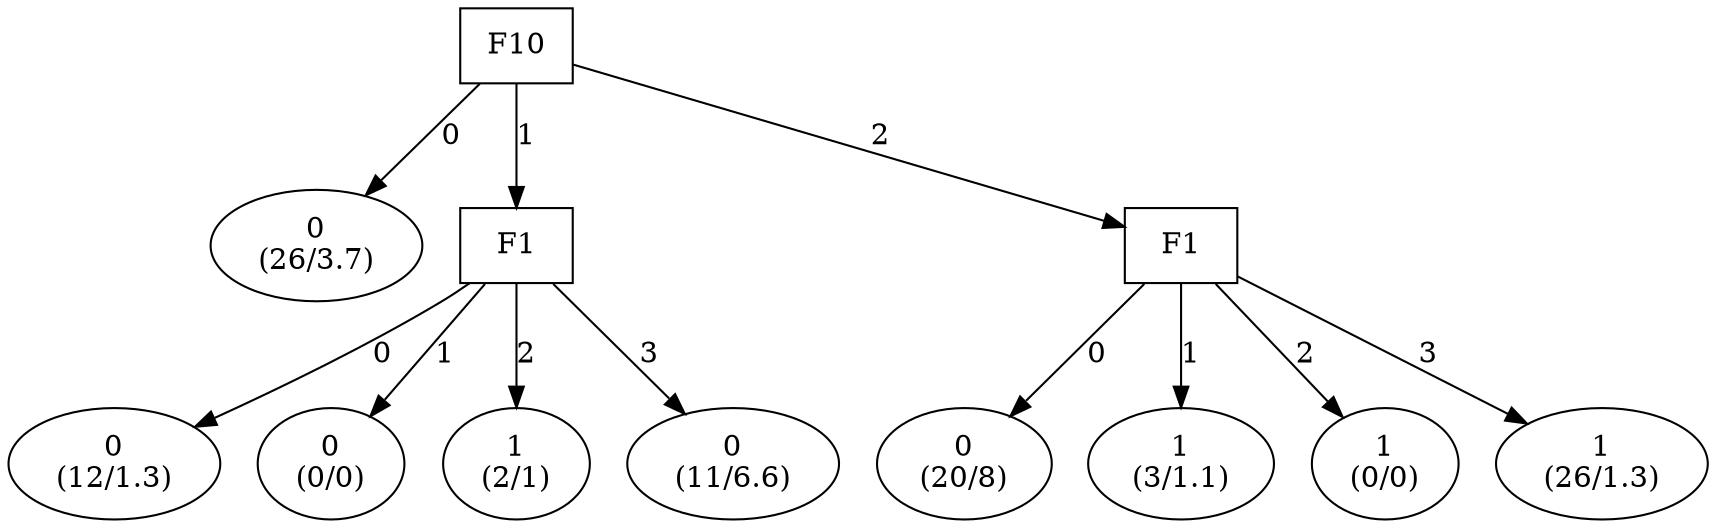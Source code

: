 digraph YaDT {
n0 [ shape=box, label="F10\n"]
n0 -> n1 [label="0"]
n1 [ shape=ellipse, label="0\n(26/3.7)"]
n0 -> n2 [label="1"]
n2 [ shape=box, label="F1\n"]
n2 -> n3 [label="0"]
n3 [ shape=ellipse, label="0\n(12/1.3)"]
n2 -> n4 [label="1"]
n4 [ shape=ellipse, label="0\n(0/0)"]
n2 -> n5 [label="2"]
n5 [ shape=ellipse, label="1\n(2/1)"]
n2 -> n6 [label="3"]
n6 [ shape=ellipse, label="0\n(11/6.6)"]
n0 -> n8 [label="2"]
n8 [ shape=box, label="F1\n"]
n8 -> n9 [label="0"]
n9 [ shape=ellipse, label="0\n(20/8)"]
n8 -> n10 [label="1"]
n10 [ shape=ellipse, label="1\n(3/1.1)"]
n8 -> n11 [label="2"]
n11 [ shape=ellipse, label="1\n(0/0)"]
n8 -> n12 [label="3"]
n12 [ shape=ellipse, label="1\n(26/1.3)"]
}
